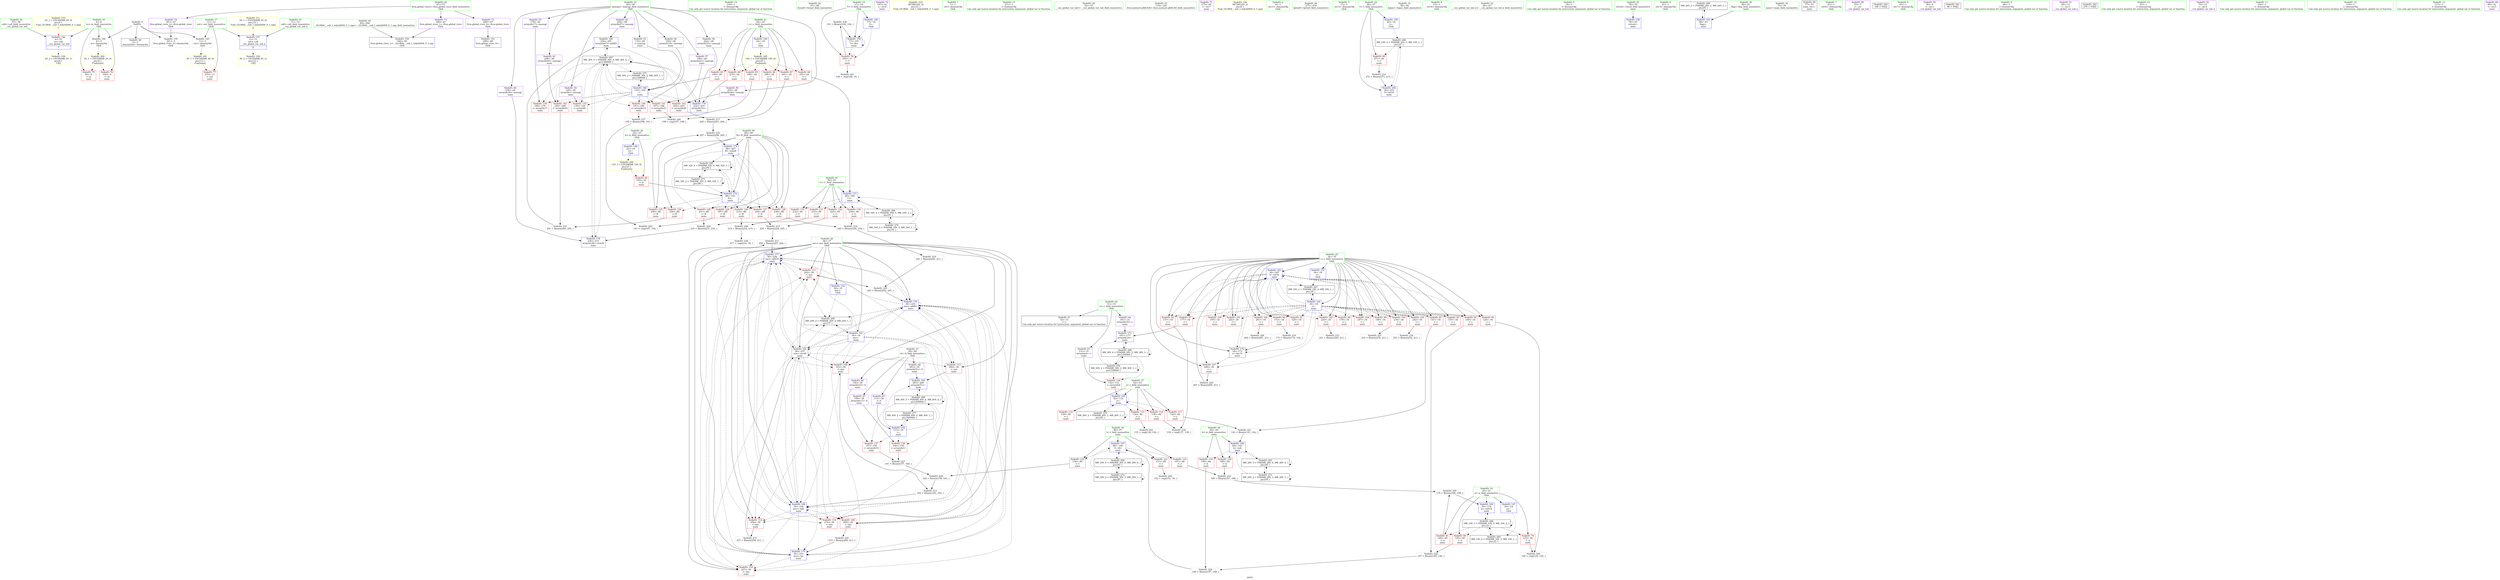 digraph "SVFG" {
	label="SVFG";

	Node0x55b8f8a87670 [shape=record,color=grey,label="{NodeID: 0\nNullPtr}"];
	Node0x55b8f8a87670 -> Node0x55b8f8a9e4f0[style=solid];
	Node0x55b8f8a87670 -> Node0x55b8f8aa55d0[style=solid];
	Node0x55b8f8a87670 -> Node0x55b8f8aa56a0[style=solid];
	Node0x55b8f8a87670 -> Node0x55b8f8aa60a0[style=solid];
	Node0x55b8f8aa7520 [shape=record,color=blue,label="{NodeID: 180\n254\<--251\narrayidx47\<--add45\nmain\n}"];
	Node0x55b8f8aa7520 -> Node0x55b8f8ac2fe0[style=dashed];
	Node0x55b8f8a9efd0 [shape=record,color=red,label="{NodeID: 97\n177\<--34\n\<--i\nmain\n}"];
	Node0x55b8f8a9efd0 -> Node0x55b8f8aa6dd0[style=solid];
	Node0x55b8f8a86c90 [shape=record,color=green,label="{NodeID: 14\n118\<--1\n\<--dummyObj\nCan only get source location for instruction, argument, global var or function.}"];
	Node0x55b8f8abfde0 [shape=record,color=black,label="{NodeID: 277\nMR_40V_2 = PHI(MR_40V_4, MR_40V_1, )\npts\{400000 \}\n}"];
	Node0x55b8f8abfde0 -> Node0x55b8f8aa6680[style=dashed];
	Node0x55b8f8a9eb10 [shape=record,color=red,label="{NodeID: 111\n242\<--36\n\<--ans\nmain\n}"];
	Node0x55b8f8a9eb10 -> Node0x55b8f8aac2f0[style=solid];
	Node0x55b8f8a9d4a0 [shape=record,color=green,label="{NodeID: 28\n47\<--51\nllvm.global_ctors\<--llvm.global_ctors_field_insensitive\nGlob }"];
	Node0x55b8f8a9d4a0 -> Node0x55b8f8aa0a90[style=solid];
	Node0x55b8f8a9d4a0 -> Node0x55b8f8aa0b90[style=solid];
	Node0x55b8f8a9d4a0 -> Node0x55b8f8aa0c90[style=solid];
	Node0x55b8f8ac4a00 [shape=record,color=yellow,style=double,label="{NodeID: 291\n4V_1 = ENCHI(MR_4V_0)\npts\{12 \}\nFun[main]}"];
	Node0x55b8f8ac4a00 -> Node0x55b8f8aa0f30[style=dashed];
	Node0x55b8f8aa4660 [shape=record,color=red,label="{NodeID: 125\n206\<--88\n\<--B\nmain\n}"];
	Node0x55b8f8aa4660 -> Node0x55b8f8aabe70[style=solid];
	Node0x55b8f8a9e0f0 [shape=record,color=green,label="{NodeID: 42\n97\<--98\nfscanf\<--fscanf_field_insensitive\n}"];
	Node0x55b8f8aaaf70 [shape=record,color=grey,label="{NodeID: 222\n147 = Binary(145, 146, )\n}"];
	Node0x55b8f8aaaf70 -> Node0x55b8f8aab270[style=solid];
	Node0x55b8f8aa51c0 [shape=record,color=red,label="{NodeID: 139\n180\<--179\n\<--arrayidx17\nmain\n}"];
	Node0x55b8f8a9fd90 [shape=record,color=purple,label="{NodeID: 56\n190\<--28\narrayidx19\<--namugi\nmain\n}"];
	Node0x55b8f8a9fd90 -> Node0x55b8f8aa5290[style=solid];
	Node0x55b8f8aac470 [shape=record,color=grey,label="{NodeID: 236\n101 = Binary(100, 102, )\n}"];
	Node0x55b8f8aac470 -> Node0x55b8f8aa6410[style=solid];
	Node0x55b8f8aa5ea0 [shape=record,color=blue,label="{NodeID: 153\n299\<--48\nllvm.global_ctors_0\<--\nGlob }"];
	Node0x55b8f8aa08f0 [shape=record,color=purple,label="{NodeID: 70\n107\<--43\n\<--.str.6\nmain\n}"];
	Node0x55b8f8ac81c0 [shape=record,color=yellow,style=double,label="{NodeID: 333\nRETMU(4V_2)\npts\{12 \}\nFun[_GLOBAL__sub_I_wdyd2004_0_1.cpp]}"];
	Node0x55b8f8aa6a90 [shape=record,color=blue,label="{NodeID: 167\n86\<--149\nl\<--div\nmain\n}"];
	Node0x55b8f8aa6a90 -> Node0x55b8f8aa4320[style=dashed];
	Node0x55b8f8aa6a90 -> Node0x55b8f8aa43f0[style=dashed];
	Node0x55b8f8aa6a90 -> Node0x55b8f8aa44c0[style=dashed];
	Node0x55b8f8aa6a90 -> Node0x55b8f8ac20e0[style=dashed];
	Node0x55b8f8aa14e0 [shape=record,color=red,label="{NodeID: 84\n185\<--24\n\<--c\nmain\n}"];
	Node0x55b8f8aa14e0 -> Node0x55b8f8aa6f70[style=solid];
	Node0x55b8f8a97120 [shape=record,color=green,label="{NodeID: 1\n7\<--1\n.str\<--dummyObj\nGlob }"];
	Node0x55b8f8aa75f0 [shape=record,color=blue,label="{NodeID: 181\n36\<--257\nans\<--inc48\nmain\n}"];
	Node0x55b8f8aa75f0 -> Node0x55b8f8a9e8a0[style=dashed];
	Node0x55b8f8aa75f0 -> Node0x55b8f8a9e970[style=dashed];
	Node0x55b8f8aa75f0 -> Node0x55b8f8a9ea40[style=dashed];
	Node0x55b8f8aa75f0 -> Node0x55b8f8a9eb10[style=dashed];
	Node0x55b8f8aa75f0 -> Node0x55b8f8a9ebe0[style=dashed];
	Node0x55b8f8aa75f0 -> Node0x55b8f8a9ecb0[style=dashed];
	Node0x55b8f8aa75f0 -> Node0x55b8f8a9ed80[style=dashed];
	Node0x55b8f8aa75f0 -> Node0x55b8f8aa6b60[style=dashed];
	Node0x55b8f8aa75f0 -> Node0x55b8f8aa7110[style=dashed];
	Node0x55b8f8aa75f0 -> Node0x55b8f8aa72b0[style=dashed];
	Node0x55b8f8aa75f0 -> Node0x55b8f8aa7450[style=dashed];
	Node0x55b8f8aa75f0 -> Node0x55b8f8aa75f0[style=dashed];
	Node0x55b8f8aa75f0 -> Node0x55b8f8abd0e0[style=dashed];
	Node0x55b8f8a9f0a0 [shape=record,color=red,label="{NodeID: 98\n178\<--34\n\<--i\nmain\n}"];
	Node0x55b8f8a86d60 [shape=record,color=green,label="{NodeID: 15\n211\<--1\n\<--dummyObj\nCan only get source location for instruction, argument, global var or function.}"];
	Node0x55b8f8a9ebe0 [shape=record,color=red,label="{NodeID: 112\n256\<--36\n\<--ans\nmain\n}"];
	Node0x55b8f8a9ebe0 -> Node0x55b8f8aabcf0[style=solid];
	Node0x55b8f8a9d5a0 [shape=record,color=green,label="{NodeID: 29\n52\<--53\n__cxx_global_var_init\<--__cxx_global_var_init_field_insensitive\n}"];
	Node0x55b8f8aa2be0 [shape=record,color=grey,label="{NodeID: 209\n170 = Binary(166, 169, )\n}"];
	Node0x55b8f8aa2be0 -> Node0x55b8f8aa6c30[style=solid];
	Node0x55b8f8aa4730 [shape=record,color=red,label="{NodeID: 126\n214\<--88\n\<--B\nmain\n}"];
	Node0x55b8f8aa4730 -> Node0x55b8f8aab570[style=solid];
	Node0x55b8f8a9e1f0 [shape=record,color=green,label="{NodeID: 43\n119\<--120\nllvm.memset.p0i8.i64\<--llvm.memset.p0i8.i64_field_insensitive\n}"];
	Node0x55b8f8aab0f0 [shape=record,color=grey,label="{NodeID: 223\n235 = Binary(234, 211, )\n}"];
	Node0x55b8f8aa5290 [shape=record,color=red,label="{NodeID: 140\n191\<--190\n\<--arrayidx19\nmain\n}"];
	Node0x55b8f8aa5290 -> Node0x55b8f8aac5f0[style=solid];
	Node0x55b8f8a9fe60 [shape=record,color=purple,label="{NodeID: 57\n196\<--28\narrayidx23\<--namugi\nmain\n}"];
	Node0x55b8f8a9fe60 -> Node0x55b8f8aa5360[style=solid];
	Node0x55b8f8aac5f0 [shape=record,color=grey,label="{NodeID: 237\n192 = Binary(188, 191, )\n}"];
	Node0x55b8f8aac5f0 -> Node0x55b8f8aad1f0[style=solid];
	Node0x55b8f8aa5fa0 [shape=record,color=blue,label="{NodeID: 154\n300\<--49\nllvm.global_ctors_1\<--_GLOBAL__sub_I_wdyd2004_0_1.cpp\nGlob }"];
	Node0x55b8f8aa09c0 [shape=record,color=purple,label="{NodeID: 71\n275\<--45\n\<--.str.7\nmain\n}"];
	Node0x55b8f8ac82d0 [shape=record,color=yellow,style=double,label="{NodeID: 334\nRETMU(2V_2)\npts\{6 \}\nFun[_GLOBAL__sub_I_wdyd2004_0_1.cpp]}"];
	Node0x55b8f8aa6b60 [shape=record,color=blue,label="{NodeID: 168\n36\<--164\nans\<--add\nmain\n}"];
	Node0x55b8f8aa6b60 -> Node0x55b8f8a9e8a0[style=dashed];
	Node0x55b8f8aa6b60 -> Node0x55b8f8a9e970[style=dashed];
	Node0x55b8f8aa6b60 -> Node0x55b8f8a9ea40[style=dashed];
	Node0x55b8f8aa6b60 -> Node0x55b8f8a9eb10[style=dashed];
	Node0x55b8f8aa6b60 -> Node0x55b8f8a9ebe0[style=dashed];
	Node0x55b8f8aa6b60 -> Node0x55b8f8a9ed80[style=dashed];
	Node0x55b8f8aa6b60 -> Node0x55b8f8aa6b60[style=dashed];
	Node0x55b8f8aa6b60 -> Node0x55b8f8aa7110[style=dashed];
	Node0x55b8f8aa6b60 -> Node0x55b8f8aa72b0[style=dashed];
	Node0x55b8f8aa6b60 -> Node0x55b8f8aa7450[style=dashed];
	Node0x55b8f8aa6b60 -> Node0x55b8f8aa75f0[style=dashed];
	Node0x55b8f8aa6b60 -> Node0x55b8f8abd0e0[style=dashed];
	Node0x55b8f8aa15b0 [shape=record,color=red,label="{NodeID: 85\n188\<--24\n\<--c\nmain\n}"];
	Node0x55b8f8aa15b0 -> Node0x55b8f8aac5f0[style=solid];
	Node0x55b8f8a9a4c0 [shape=record,color=green,label="{NodeID: 2\n9\<--1\n.str.1\<--dummyObj\nGlob }"];
	Node0x55b8f8abc5f0 [shape=record,color=black,label="{NodeID: 265\nMR_10V_2 = PHI(MR_10V_3, MR_10V_1, )\npts\{21 \}\n}"];
	Node0x55b8f8abc5f0 -> Node0x55b8f8ab68e0[style=dashed];
	Node0x55b8f8aa76c0 [shape=record,color=blue,label="{NodeID: 182\n263\<--260\narrayidx51\<--\nmain\n}"];
	Node0x55b8f8aa76c0 -> Node0x55b8f8ac39e0[style=dashed];
	Node0x55b8f8a9f170 [shape=record,color=red,label="{NodeID: 99\n189\<--34\n\<--i\nmain\n}"];
	Node0x55b8f8a86e30 [shape=record,color=green,label="{NodeID: 16\n4\<--6\nin\<--in_field_insensitive\nGlob }"];
	Node0x55b8f8a86e30 -> Node0x55b8f8aa0d90[style=solid];
	Node0x55b8f8a86e30 -> Node0x55b8f8aa0e60[style=solid];
	Node0x55b8f8a86e30 -> Node0x55b8f8aa55d0[style=solid];
	Node0x55b8f8a86e30 -> Node0x55b8f8aa61a0[style=solid];
	Node0x55b8f8a9ecb0 [shape=record,color=red,label="{NodeID: 113\n260\<--36\n\<--ans\nmain\n}"];
	Node0x55b8f8a9ecb0 -> Node0x55b8f8aa76c0[style=solid];
	Node0x55b8f8a9d6a0 [shape=record,color=green,label="{NodeID: 30\n57\<--58\ncall\<--call_field_insensitive\n__cxx_global_var_init\n}"];
	Node0x55b8f8a9d6a0 -> Node0x55b8f8aa61a0[style=solid];
	Node0x55b8f8aa2d60 [shape=record,color=grey,label="{NodeID: 210\n169 = Binary(167, 168, )\n}"];
	Node0x55b8f8aa2d60 -> Node0x55b8f8aa2be0[style=solid];
	Node0x55b8f8aa4800 [shape=record,color=red,label="{NodeID: 127\n224\<--88\n\<--B\nmain\n}"];
	Node0x55b8f8aa4800 -> Node0x55b8f8aaa4f0[style=solid];
	Node0x55b8f8a9e2f0 [shape=record,color=green,label="{NodeID: 44\n277\<--278\nfprintf\<--fprintf_field_insensitive\n}"];
	Node0x55b8f8aab270 [shape=record,color=grey,label="{NodeID: 224\n149 = Binary(147, 148, )\n}"];
	Node0x55b8f8aab270 -> Node0x55b8f8aa6a90[style=solid];
	Node0x55b8f8aa5360 [shape=record,color=red,label="{NodeID: 141\n197\<--196\n\<--arrayidx23\nmain\n}"];
	Node0x55b8f8aa5360 -> Node0x55b8f8aaca70[style=solid];
	Node0x55b8f8a9ff30 [shape=record,color=purple,label="{NodeID: 58\n203\<--28\narrayidx26\<--namugi\nmain\n}"];
	Node0x55b8f8a9ff30 -> Node0x55b8f8aa5430[style=solid];
	Node0x55b8f8aac770 [shape=record,color=grey,label="{NodeID: 238\n217 = cmp(216, 18, )\n}"];
	Node0x55b8f8aa60a0 [shape=record,color=blue, style = dotted,label="{NodeID: 155\n301\<--3\nllvm.global_ctors_2\<--dummyVal\nGlob }"];
	Node0x55b8f8aa0a90 [shape=record,color=purple,label="{NodeID: 72\n299\<--47\nllvm.global_ctors_0\<--llvm.global_ctors\nGlob }"];
	Node0x55b8f8aa0a90 -> Node0x55b8f8aa5ea0[style=solid];
	Node0x55b8f8aa6c30 [shape=record,color=blue,label="{NodeID: 169\n20\<--170\na\<--sub14\nmain\n}"];
	Node0x55b8f8aa6c30 -> Node0x55b8f8ab68e0[style=dashed];
	Node0x55b8f8aa1680 [shape=record,color=red,label="{NodeID: 86\n198\<--24\n\<--c\nmain\n}"];
	Node0x55b8f8aa1680 -> Node0x55b8f8aaca70[style=solid];
	Node0x55b8f8a864a0 [shape=record,color=green,label="{NodeID: 3\n13\<--1\n.str.3\<--dummyObj\nGlob }"];
	Node0x55b8f8abc6e0 [shape=record,color=black,label="{NodeID: 266\nMR_16V_2 = PHI(MR_16V_3, MR_16V_1, )\npts\{27 \}\n}"];
	Node0x55b8f8abc6e0 -> Node0x55b8f8aa18f0[style=dashed];
	Node0x55b8f8abc6e0 -> Node0x55b8f8aa7860[style=dashed];
	Node0x55b8f8aa7790 [shape=record,color=blue,label="{NodeID: 183\n34\<--267\ni\<--inc52\nmain\n}"];
	Node0x55b8f8aa7790 -> Node0x55b8f8aa19c0[style=dashed];
	Node0x55b8f8aa7790 -> Node0x55b8f8aa1a90[style=dashed];
	Node0x55b8f8aa7790 -> Node0x55b8f8aa1b60[style=dashed];
	Node0x55b8f8aa7790 -> Node0x55b8f8aa1c30[style=dashed];
	Node0x55b8f8aa7790 -> Node0x55b8f8aa1d00[style=dashed];
	Node0x55b8f8aa7790 -> Node0x55b8f8aa1dd0[style=dashed];
	Node0x55b8f8aa7790 -> Node0x55b8f8a9ef00[style=dashed];
	Node0x55b8f8aa7790 -> Node0x55b8f8a9efd0[style=dashed];
	Node0x55b8f8aa7790 -> Node0x55b8f8a9f0a0[style=dashed];
	Node0x55b8f8aa7790 -> Node0x55b8f8a9f170[style=dashed];
	Node0x55b8f8aa7790 -> Node0x55b8f8a9f240[style=dashed];
	Node0x55b8f8aa7790 -> Node0x55b8f8a9f310[style=dashed];
	Node0x55b8f8aa7790 -> Node0x55b8f8a9f3e0[style=dashed];
	Node0x55b8f8aa7790 -> Node0x55b8f8a9f4b0[style=dashed];
	Node0x55b8f8aa7790 -> Node0x55b8f8a9f580[style=dashed];
	Node0x55b8f8aa7790 -> Node0x55b8f8a9f650[style=dashed];
	Node0x55b8f8aa7790 -> Node0x55b8f8a9e700[style=dashed];
	Node0x55b8f8aa7790 -> Node0x55b8f8a9e7d0[style=dashed];
	Node0x55b8f8aa7790 -> Node0x55b8f8aa6d00[style=dashed];
	Node0x55b8f8aa7790 -> Node0x55b8f8aa7790[style=dashed];
	Node0x55b8f8aa7790 -> Node0x55b8f8abcbe0[style=dashed];
	Node0x55b8f8a9f240 [shape=record,color=red,label="{NodeID: 100\n195\<--34\n\<--i\nmain\n}"];
	Node0x55b8f8a9ce40 [shape=record,color=green,label="{NodeID: 17\n11\<--12\nout\<--out_field_insensitive\nGlob }"];
	Node0x55b8f8a9ce40 -> Node0x55b8f8aa0f30[style=solid];
	Node0x55b8f8a9ce40 -> Node0x55b8f8aa56a0[style=solid];
	Node0x55b8f8a9ce40 -> Node0x55b8f8aa6270[style=solid];
	Node0x55b8f8a9ed80 [shape=record,color=red,label="{NodeID: 114\n274\<--36\n\<--ans\nmain\n}"];
	Node0x55b8f8a9d770 [shape=record,color=green,label="{NodeID: 31\n59\<--60\nfopen\<--fopen_field_insensitive\n}"];
	Node0x55b8f8ac4ca0 [shape=record,color=yellow,style=double,label="{NodeID: 294\n12V_1 = ENCHI(MR_12V_0)\npts\{23 \}\nFun[main]}"];
	Node0x55b8f8ac4ca0 -> Node0x55b8f8aa1340[style=dashed];
	Node0x55b8f8aa9ef0 [shape=record,color=grey,label="{NodeID: 211\n228 = Binary(227, 226, )\n}"];
	Node0x55b8f8aa9ef0 -> Node0x55b8f8aa72b0[style=solid];
	Node0x55b8f8aa48d0 [shape=record,color=red,label="{NodeID: 128\n231\<--88\n\<--B\nmain\n}"];
	Node0x55b8f8aa48d0 -> Node0x55b8f8aaac70[style=solid];
	Node0x55b8f8a9e3f0 [shape=record,color=green,label="{NodeID: 45\n49\<--294\n_GLOBAL__sub_I_wdyd2004_0_1.cpp\<--_GLOBAL__sub_I_wdyd2004_0_1.cpp_field_insensitive\n}"];
	Node0x55b8f8a9e3f0 -> Node0x55b8f8aa5fa0[style=solid];
	Node0x55b8f8aab3f0 [shape=record,color=grey,label="{NodeID: 225\n267 = Binary(266, 211, )\n}"];
	Node0x55b8f8aab3f0 -> Node0x55b8f8aa7790[style=solid];
	Node0x55b8f8aa5430 [shape=record,color=red,label="{NodeID: 142\n204\<--203\n\<--arrayidx26\nmain\n}"];
	Node0x55b8f8aa5430 -> Node0x55b8f8aaa7f0[style=solid];
	Node0x55b8f8aa0000 [shape=record,color=purple,label="{NodeID: 59\n222\<--28\narrayidx33\<--namugi\nmain\n}"];
	Node0x55b8f8aa0000 -> Node0x55b8f8aa71e0[style=solid];
	Node0x55b8f8aac8f0 [shape=record,color=grey,label="{NodeID: 239\n139 = cmp(137, 138, )\n}"];
	Node0x55b8f8aa61a0 [shape=record,color=blue,label="{NodeID: 156\n4\<--57\nin\<--call\n__cxx_global_var_init\n|{<s0>7}}"];
	Node0x55b8f8aa61a0:s0 -> Node0x55b8f8ac86e0[style=dashed,color=blue];
	Node0x55b8f8aa0b90 [shape=record,color=purple,label="{NodeID: 73\n300\<--47\nllvm.global_ctors_1\<--llvm.global_ctors\nGlob }"];
	Node0x55b8f8aa0b90 -> Node0x55b8f8aa5fa0[style=solid];
	Node0x55b8f8aa6d00 [shape=record,color=blue,label="{NodeID: 170\n34\<--173\ni\<--dec15\nmain\n}"];
	Node0x55b8f8aa6d00 -> Node0x55b8f8a9e7d0[style=dashed];
	Node0x55b8f8aa6d00 -> Node0x55b8f8aa7790[style=dashed];
	Node0x55b8f8aa1750 [shape=record,color=red,label="{NodeID: 87\n201\<--24\n\<--c\nmain\n}"];
	Node0x55b8f8aa1750 -> Node0x55b8f8aaa7f0[style=solid];
	Node0x55b8f8a865c0 [shape=record,color=green,label="{NodeID: 4\n15\<--1\n.str.4\<--dummyObj\nGlob }"];
	Node0x55b8f8abcbe0 [shape=record,color=black,label="{NodeID: 267\nMR_18V_2 = PHI(MR_18V_4, MR_18V_1, )\npts\{35 \}\n}"];
	Node0x55b8f8abcbe0 -> Node0x55b8f8aa6820[style=dashed];
	Node0x55b8f8aa7860 [shape=record,color=blue,label="{NodeID: 184\n26\<--272\nt\<--inc53\nmain\n}"];
	Node0x55b8f8aa7860 -> Node0x55b8f8abc6e0[style=dashed];
	Node0x55b8f8a9f310 [shape=record,color=red,label="{NodeID: 101\n202\<--34\n\<--i\nmain\n}"];
	Node0x55b8f8a9ced0 [shape=record,color=green,label="{NodeID: 18\n17\<--19\nT\<--T_field_insensitive\nGlob }"];
	Node0x55b8f8a9ced0 -> Node0x55b8f8aa1000[style=solid];
	Node0x55b8f8a9ced0 -> Node0x55b8f8aa57a0[style=solid];
	Node0x55b8f8a9ced0 -> Node0x55b8f8aa6410[style=solid];
	Node0x55b8f8aa3ec0 [shape=record,color=red,label="{NodeID: 115\n134\<--82\n\<--j\nmain\n}"];
	Node0x55b8f8aa3ec0 -> Node0x55b8f8aacef0[style=solid];
	Node0x55b8f8a9d870 [shape=record,color=green,label="{NodeID: 32\n66\<--67\n__cxx_global_var_init.2\<--__cxx_global_var_init.2_field_insensitive\n}"];
	Node0x55b8f8ac4d80 [shape=record,color=yellow,style=double,label="{NodeID: 295\n14V_1 = ENCHI(MR_14V_0)\npts\{25 \}\nFun[main]}"];
	Node0x55b8f8ac4d80 -> Node0x55b8f8aa1410[style=dashed];
	Node0x55b8f8ac4d80 -> Node0x55b8f8aa14e0[style=dashed];
	Node0x55b8f8ac4d80 -> Node0x55b8f8aa15b0[style=dashed];
	Node0x55b8f8ac4d80 -> Node0x55b8f8aa1680[style=dashed];
	Node0x55b8f8ac4d80 -> Node0x55b8f8aa1750[style=dashed];
	Node0x55b8f8ac4d80 -> Node0x55b8f8aa1820[style=dashed];
	Node0x55b8f8aaa070 [shape=record,color=grey,label="{NodeID: 212\n221 = Binary(220, 211, )\n}"];
	Node0x55b8f8aa49a0 [shape=record,color=red,label="{NodeID: 129\n238\<--88\n\<--B\nmain\n}"];
	Node0x55b8f8aa49a0 -> Node0x55b8f8aaa970[style=solid];
	Node0x55b8f8a9e4f0 [shape=record,color=black,label="{NodeID: 46\n2\<--3\ndummyVal\<--dummyVal\n}"];
	Node0x55b8f8aab570 [shape=record,color=grey,label="{NodeID: 226\n216 = Binary(214, 215, )\n}"];
	Node0x55b8f8aab570 -> Node0x55b8f8aac770[style=solid];
	Node0x55b8f8aa5500 [shape=record,color=red,label="{NodeID: 143\n249\<--248\n\<--arrayidx44\nmain\n}"];
	Node0x55b8f8aa5500 -> Node0x55b8f8aabff0[style=solid];
	Node0x55b8f8aa00d0 [shape=record,color=purple,label="{NodeID: 60\n236\<--28\narrayidx38\<--namugi\nmain\n}"];
	Node0x55b8f8aa00d0 -> Node0x55b8f8aa7380[style=solid];
	Node0x55b8f8aaca70 [shape=record,color=grey,label="{NodeID: 240\n199 = cmp(197, 198, )\n}"];
	Node0x55b8f8aa6270 [shape=record,color=blue,label="{NodeID: 157\n11\<--71\nout\<--call\n__cxx_global_var_init.2\n|{<s0>8}}"];
	Node0x55b8f8aa6270:s0 -> Node0x55b8f8ac87f0[style=dashed,color=blue];
	Node0x55b8f8aa0c90 [shape=record,color=purple,label="{NodeID: 74\n301\<--47\nllvm.global_ctors_2\<--llvm.global_ctors\nGlob }"];
	Node0x55b8f8aa0c90 -> Node0x55b8f8aa60a0[style=solid];
	Node0x55b8f8aa6dd0 [shape=record,color=blue,label="{NodeID: 171\n181\<--177\narrayidx18\<--\nmain\n}"];
	Node0x55b8f8aa6dd0 -> Node0x55b8f8ac34e0[style=dashed];
	Node0x55b8f8aa1820 [shape=record,color=red,label="{NodeID: 88\n219\<--24\n\<--c\nmain\n}"];
	Node0x55b8f8aa1820 -> Node0x55b8f8aa71e0[style=solid];
	Node0x55b8f8a878d0 [shape=record,color=green,label="{NodeID: 5\n18\<--1\n\<--dummyObj\nCan only get source location for instruction, argument, global var or function.}"];
	Node0x55b8f8abd0e0 [shape=record,color=black,label="{NodeID: 268\nMR_20V_2 = PHI(MR_20V_4, MR_20V_1, )\npts\{37 \}\n}"];
	Node0x55b8f8abd0e0 -> Node0x55b8f8aa65b0[style=dashed];
	Node0x55b8f8a9f3e0 [shape=record,color=red,label="{NodeID: 102\n220\<--34\n\<--i\nmain\n}"];
	Node0x55b8f8a9f3e0 -> Node0x55b8f8aaa070[style=solid];
	Node0x55b8f8a9cf60 [shape=record,color=green,label="{NodeID: 19\n20\<--21\na\<--a_field_insensitive\nGlob }"];
	Node0x55b8f8a9cf60 -> Node0x55b8f8aa10d0[style=solid];
	Node0x55b8f8a9cf60 -> Node0x55b8f8aa11a0[style=solid];
	Node0x55b8f8a9cf60 -> Node0x55b8f8aa1270[style=solid];
	Node0x55b8f8a9cf60 -> Node0x55b8f8aa58a0[style=solid];
	Node0x55b8f8a9cf60 -> Node0x55b8f8aa6c30[style=solid];
	Node0x55b8f8aa3f50 [shape=record,color=red,label="{NodeID: 116\n138\<--82\n\<--j\nmain\n}"];
	Node0x55b8f8aa3f50 -> Node0x55b8f8aac8f0[style=solid];
	Node0x55b8f8a9d970 [shape=record,color=green,label="{NodeID: 33\n71\<--72\ncall\<--call_field_insensitive\n__cxx_global_var_init.2\n}"];
	Node0x55b8f8a9d970 -> Node0x55b8f8aa6270[style=solid];
	Node0x55b8f8aaa1f0 [shape=record,color=grey,label="{NodeID: 213\n164 = Binary(163, 162, )\n}"];
	Node0x55b8f8aaa1f0 -> Node0x55b8f8aa6b60[style=solid];
	Node0x55b8f8aa4a70 [shape=record,color=red,label="{NodeID: 130\n250\<--88\n\<--B\nmain\n}"];
	Node0x55b8f8aa4a70 -> Node0x55b8f8aabff0[style=solid];
	Node0x55b8f8a9e5f0 [shape=record,color=black,label="{NodeID: 47\n32\<--31\n\<--v\nCan only get source location for instruction, argument, global var or function.}"];
	Node0x55b8f8ac5ad0 [shape=record,color=yellow,style=double,label="{NodeID: 310\n2V_1 = ENCHI(MR_2V_0)\npts\{6 \}\nFun[_GLOBAL__sub_I_wdyd2004_0_1.cpp]|{<s0>7}}"];
	Node0x55b8f8ac5ad0:s0 -> Node0x55b8f8aa61a0[style=dashed,color=red];
	Node0x55b8f8aab6f0 [shape=record,color=grey,label="{NodeID: 227\n161 = Binary(157, 160, )\n}"];
	Node0x55b8f8aab6f0 -> Node0x55b8f8aab9f0[style=solid];
	Node0x55b8f8aa55d0 [shape=record,color=blue, style = dotted,label="{NodeID: 144\n4\<--3\nin\<--dummyVal\nGlob }"];
	Node0x55b8f8aa55d0 -> Node0x55b8f8ac3ee0[style=dashed];
	Node0x55b8f8aa01a0 [shape=record,color=purple,label="{NodeID: 61\n248\<--28\narrayidx44\<--namugi\nmain\n}"];
	Node0x55b8f8aa01a0 -> Node0x55b8f8aa5500[style=solid];
	Node0x55b8f8aacbf0 [shape=record,color=grey,label="{NodeID: 241\n104 = cmp(100, 18, )\n}"];
	Node0x55b8f8aa6340 [shape=record,color=blue,label="{NodeID: 158\n78\<--93\nretval\<--\nmain\n}"];
	Node0x55b8f8aa0d90 [shape=record,color=red,label="{NodeID: 75\n94\<--4\n\<--in\nmain\n}"];
	Node0x55b8f8ac86e0 [shape=record,color=yellow,style=double,label="{NodeID: 338\n2V_2 = CSCHI(MR_2V_1)\npts\{6 \}\nCS[]}"];
	Node0x55b8f8aa6ea0 [shape=record,color=blue,label="{NodeID: 172\n88\<--183\nB\<--\nmain\n}"];
	Node0x55b8f8aa6ea0 -> Node0x55b8f8aa4590[style=dashed];
	Node0x55b8f8aa6ea0 -> Node0x55b8f8aa4660[style=dashed];
	Node0x55b8f8aa6ea0 -> Node0x55b8f8aa4730[style=dashed];
	Node0x55b8f8aa6ea0 -> Node0x55b8f8aa4800[style=dashed];
	Node0x55b8f8aa6ea0 -> Node0x55b8f8aa48d0[style=dashed];
	Node0x55b8f8aa6ea0 -> Node0x55b8f8aa49a0[style=dashed];
	Node0x55b8f8aa6ea0 -> Node0x55b8f8aa4a70[style=dashed];
	Node0x55b8f8aa6ea0 -> Node0x55b8f8aa7040[style=dashed];
	Node0x55b8f8aa6ea0 -> Node0x55b8f8ac25e0[style=dashed];
	Node0x55b8f8aa18f0 [shape=record,color=red,label="{NodeID: 89\n271\<--26\n\<--t\nmain\n}"];
	Node0x55b8f8aa18f0 -> Node0x55b8f8aaa370[style=solid];
	Node0x55b8f8a869b0 [shape=record,color=green,label="{NodeID: 6\n41\<--1\n.str.5\<--dummyObj\nGlob }"];
	Node0x55b8f8abd5e0 [shape=record,color=black,label="{NodeID: 269\nMR_24V_2 = PHI(MR_24V_3, MR_24V_1, )\npts\{81 \}\n}"];
	Node0x55b8f8abd5e0 -> Node0x55b8f8aa6750[style=dashed];
	Node0x55b8f8a9f4b0 [shape=record,color=red,label="{NodeID: 103\n234\<--34\n\<--i\nmain\n}"];
	Node0x55b8f8a9f4b0 -> Node0x55b8f8aab0f0[style=solid];
	Node0x55b8f8a9cff0 [shape=record,color=green,label="{NodeID: 20\n22\<--23\nb\<--b_field_insensitive\nGlob }"];
	Node0x55b8f8a9cff0 -> Node0x55b8f8aa1340[style=solid];
	Node0x55b8f8a9cff0 -> Node0x55b8f8aa59a0[style=solid];
	Node0x55b8f8ac1be0 [shape=record,color=black,label="{NodeID: 283\nMR_28V_5 = PHI(MR_28V_6, MR_28V_4, )\npts\{85 \}\n}"];
	Node0x55b8f8ac1be0 -> Node0x55b8f8aa69c0[style=dashed];
	Node0x55b8f8ac1be0 -> Node0x55b8f8abdfe0[style=dashed];
	Node0x55b8f8ac1be0 -> Node0x55b8f8ac1be0[style=dashed];
	Node0x55b8f8aa3fe0 [shape=record,color=red,label="{NodeID: 117\n142\<--82\n\<--j\nmain\n}"];
	Node0x55b8f8aa3fe0 -> Node0x55b8f8aaadf0[style=solid];
	Node0x55b8f8a9da40 [shape=record,color=green,label="{NodeID: 34\n75\<--76\nmain\<--main_field_insensitive\n}"];
	Node0x55b8f8aaa370 [shape=record,color=grey,label="{NodeID: 214\n272 = Binary(271, 211, )\n}"];
	Node0x55b8f8aaa370 -> Node0x55b8f8aa7860[style=solid];
	Node0x55b8f8aa4b40 [shape=record,color=red,label="{NodeID: 131\n215\<--90\n\<--C\nmain\n}"];
	Node0x55b8f8aa4b40 -> Node0x55b8f8aab570[style=solid];
	Node0x55b8f8a9f710 [shape=record,color=black,label="{NodeID: 48\n77\<--93\nmain_ret\<--\nmain\n}"];
	Node0x55b8f8ac5be0 [shape=record,color=yellow,style=double,label="{NodeID: 311\n4V_1 = ENCHI(MR_4V_0)\npts\{12 \}\nFun[_GLOBAL__sub_I_wdyd2004_0_1.cpp]|{<s0>8}}"];
	Node0x55b8f8ac5be0:s0 -> Node0x55b8f8aa6270[style=dashed,color=red];
	Node0x55b8f8aab870 [shape=record,color=grey,label="{NodeID: 228\n262 = Binary(261, 211, )\n}"];
	Node0x55b8f8aa56a0 [shape=record,color=blue, style = dotted,label="{NodeID: 145\n11\<--3\nout\<--dummyVal\nGlob }"];
	Node0x55b8f8aa56a0 -> Node0x55b8f8ac4a00[style=dashed];
	Node0x55b8f8aa0270 [shape=record,color=purple,label="{NodeID: 62\n254\<--28\narrayidx47\<--namugi\nmain\n}"];
	Node0x55b8f8aa0270 -> Node0x55b8f8aa7520[style=solid];
	Node0x55b8f8aacd70 [shape=record,color=grey,label="{NodeID: 242\n152 = cmp(151, 18, )\n}"];
	Node0x55b8f8aa6410 [shape=record,color=blue,label="{NodeID: 159\n17\<--101\nT\<--dec\nmain\n}"];
	Node0x55b8f8aa6410 -> Node0x55b8f8aa1000[style=dashed];
	Node0x55b8f8aa6410 -> Node0x55b8f8aa6410[style=dashed];
	Node0x55b8f8aa0e60 [shape=record,color=red,label="{NodeID: 76\n106\<--4\n\<--in\nmain\n}"];
	Node0x55b8f8ac87f0 [shape=record,color=yellow,style=double,label="{NodeID: 339\n4V_2 = CSCHI(MR_4V_1)\npts\{12 \}\nCS[]}"];
	Node0x55b8f8aa6f70 [shape=record,color=blue,label="{NodeID: 173\n90\<--185\nC\<--\nmain\n}"];
	Node0x55b8f8aa6f70 -> Node0x55b8f8aa4b40[style=dashed];
	Node0x55b8f8aa6f70 -> Node0x55b8f8aa4c10[style=dashed];
	Node0x55b8f8aa6f70 -> Node0x55b8f8aa4ce0[style=dashed];
	Node0x55b8f8aa6f70 -> Node0x55b8f8aa4db0[style=dashed];
	Node0x55b8f8aa6f70 -> Node0x55b8f8ac2ae0[style=dashed];
	Node0x55b8f8aa19c0 [shape=record,color=red,label="{NodeID: 90\n124\<--34\n\<--i\nmain\n}"];
	Node0x55b8f8aa19c0 -> Node0x55b8f8aad070[style=solid];
	Node0x55b8f8a86a40 [shape=record,color=green,label="{NodeID: 7\n43\<--1\n.str.6\<--dummyObj\nGlob }"];
	Node0x55b8f8abdae0 [shape=record,color=black,label="{NodeID: 270\nMR_26V_2 = PHI(MR_26V_3, MR_26V_1, )\npts\{83 \}\n}"];
	Node0x55b8f8abdae0 -> Node0x55b8f8aa68f0[style=dashed];
	Node0x55b8f8abdae0 -> Node0x55b8f8abdae0[style=dashed];
	Node0x55b8f8a9f580 [shape=record,color=red,label="{NodeID: 104\n247\<--34\n\<--i\nmain\n}"];
	Node0x55b8f8a9d080 [shape=record,color=green,label="{NodeID: 21\n24\<--25\nc\<--c_field_insensitive\nGlob }"];
	Node0x55b8f8a9d080 -> Node0x55b8f8aa1410[style=solid];
	Node0x55b8f8a9d080 -> Node0x55b8f8aa14e0[style=solid];
	Node0x55b8f8a9d080 -> Node0x55b8f8aa15b0[style=solid];
	Node0x55b8f8a9d080 -> Node0x55b8f8aa1680[style=solid];
	Node0x55b8f8a9d080 -> Node0x55b8f8aa1750[style=solid];
	Node0x55b8f8a9d080 -> Node0x55b8f8aa1820[style=solid];
	Node0x55b8f8a9d080 -> Node0x55b8f8aa5aa0[style=solid];
	Node0x55b8f8ac20e0 [shape=record,color=black,label="{NodeID: 284\nMR_30V_5 = PHI(MR_30V_6, MR_30V_4, )\npts\{87 \}\n}"];
	Node0x55b8f8ac20e0 -> Node0x55b8f8aa6a90[style=dashed];
	Node0x55b8f8ac20e0 -> Node0x55b8f8abe4e0[style=dashed];
	Node0x55b8f8ac20e0 -> Node0x55b8f8ac20e0[style=dashed];
	Node0x55b8f8aa40b0 [shape=record,color=red,label="{NodeID: 118\n158\<--82\n\<--j\nmain\n}"];
	Node0x55b8f8a9db40 [shape=record,color=green,label="{NodeID: 35\n78\<--79\nretval\<--retval_field_insensitive\nmain\n}"];
	Node0x55b8f8a9db40 -> Node0x55b8f8aa6340[style=solid];
	Node0x55b8f8aaa4f0 [shape=record,color=grey,label="{NodeID: 215\n226 = Binary(224, 225, )\n}"];
	Node0x55b8f8aaa4f0 -> Node0x55b8f8aa9ef0[style=solid];
	Node0x55b8f8aa4c10 [shape=record,color=red,label="{NodeID: 132\n225\<--90\n\<--C\nmain\n}"];
	Node0x55b8f8aa4c10 -> Node0x55b8f8aaa4f0[style=solid];
	Node0x55b8f8a9f7e0 [shape=record,color=purple,label="{NodeID: 49\n55\<--7\n\<--.str\n__cxx_global_var_init\n}"];
	Node0x55b8f8aab9f0 [shape=record,color=grey,label="{NodeID: 229\n162 = Binary(154, 161, )\n}"];
	Node0x55b8f8aab9f0 -> Node0x55b8f8aaa1f0[style=solid];
	Node0x55b8f8aa57a0 [shape=record,color=blue,label="{NodeID: 146\n17\<--18\nT\<--\nGlob }"];
	Node0x55b8f8aa57a0 -> Node0x55b8f8aa1000[style=dashed];
	Node0x55b8f8aa57a0 -> Node0x55b8f8aa6410[style=dashed];
	Node0x55b8f8aa0340 [shape=record,color=purple,label="{NodeID: 63\n131\<--31\narrayidx4\<--v\nmain\n}"];
	Node0x55b8f8aa0340 -> Node0x55b8f8aa4f50[style=solid];
	Node0x55b8f8aacef0 [shape=record,color=grey,label="{NodeID: 243\n135 = cmp(134, 102, )\n}"];
	Node0x55b8f8aa64e0 [shape=record,color=blue,label="{NodeID: 160\n110\<--109\n\<--\nmain\n}"];
	Node0x55b8f8aa64e0 -> Node0x55b8f8aa4e80[style=dashed];
	Node0x55b8f8aa64e0 -> Node0x55b8f8aa51c0[style=dashed];
	Node0x55b8f8aa64e0 -> Node0x55b8f8aa5290[style=dashed];
	Node0x55b8f8aa64e0 -> Node0x55b8f8aa5360[style=dashed];
	Node0x55b8f8aa64e0 -> Node0x55b8f8aa5430[style=dashed];
	Node0x55b8f8aa64e0 -> Node0x55b8f8aa5500[style=dashed];
	Node0x55b8f8aa64e0 -> Node0x55b8f8aa71e0[style=dashed];
	Node0x55b8f8aa64e0 -> Node0x55b8f8aa7380[style=dashed];
	Node0x55b8f8aa64e0 -> Node0x55b8f8aa7520[style=dashed];
	Node0x55b8f8aa64e0 -> Node0x55b8f8abf3e0[style=dashed];
	Node0x55b8f8aa64e0 -> Node0x55b8f8ac2fe0[style=dashed];
	Node0x55b8f8aa0f30 [shape=record,color=red,label="{NodeID: 77\n270\<--11\n\<--out\nmain\n}"];
	Node0x55b8f8ad8de0 [shape=record,color=black,label="{NodeID: 340\n108 = PHI()\n}"];
	Node0x55b8f8aa7040 [shape=record,color=blue,label="{NodeID: 174\n88\<--207\nB\<--sub28\nmain\n}"];
	Node0x55b8f8aa7040 -> Node0x55b8f8aa4730[style=dashed];
	Node0x55b8f8aa7040 -> Node0x55b8f8aa4800[style=dashed];
	Node0x55b8f8aa7040 -> Node0x55b8f8aa48d0[style=dashed];
	Node0x55b8f8aa7040 -> Node0x55b8f8aa49a0[style=dashed];
	Node0x55b8f8aa7040 -> Node0x55b8f8ac25e0[style=dashed];
	Node0x55b8f8aa1a90 [shape=record,color=red,label="{NodeID: 91\n128\<--34\n\<--i\nmain\n}"];
	Node0x55b8f8a86ad0 [shape=record,color=green,label="{NodeID: 8\n45\<--1\n.str.7\<--dummyObj\nGlob }"];
	Node0x55b8f8abdfe0 [shape=record,color=black,label="{NodeID: 271\nMR_28V_2 = PHI(MR_28V_3, MR_28V_1, )\npts\{85 \}\n}"];
	Node0x55b8f8abdfe0 -> Node0x55b8f8aa69c0[style=dashed];
	Node0x55b8f8abdfe0 -> Node0x55b8f8abdfe0[style=dashed];
	Node0x55b8f8abdfe0 -> Node0x55b8f8ac1be0[style=dashed];
	Node0x55b8f8a9f650 [shape=record,color=red,label="{NodeID: 105\n252\<--34\n\<--i\nmain\n}"];
	Node0x55b8f8a9f650 -> Node0x55b8f8aac170[style=solid];
	Node0x55b8f8a9d110 [shape=record,color=green,label="{NodeID: 22\n26\<--27\nt\<--t_field_insensitive\nGlob }"];
	Node0x55b8f8a9d110 -> Node0x55b8f8aa18f0[style=solid];
	Node0x55b8f8a9d110 -> Node0x55b8f8aa5ba0[style=solid];
	Node0x55b8f8a9d110 -> Node0x55b8f8aa7860[style=solid];
	Node0x55b8f8ac25e0 [shape=record,color=black,label="{NodeID: 285\nMR_32V_4 = PHI(MR_32V_8, MR_32V_3, )\npts\{89 \}\n}"];
	Node0x55b8f8ac25e0 -> Node0x55b8f8aa6ea0[style=dashed];
	Node0x55b8f8ac25e0 -> Node0x55b8f8abe9e0[style=dashed];
	Node0x55b8f8ac25e0 -> Node0x55b8f8ac25e0[style=dashed];
	Node0x55b8f8aa4180 [shape=record,color=red,label="{NodeID: 119\n148\<--84\n\<--k\nmain\n}"];
	Node0x55b8f8aa4180 -> Node0x55b8f8aab270[style=solid];
	Node0x55b8f8a9dc10 [shape=record,color=green,label="{NodeID: 36\n80\<--81\nflag\<--flag_field_insensitive\nmain\n}"];
	Node0x55b8f8a9dc10 -> Node0x55b8f8aa6750[style=solid];
	Node0x55b8f8aaa670 [shape=record,color=grey,label="{NodeID: 216\n173 = Binary(172, 102, )\n}"];
	Node0x55b8f8aaa670 -> Node0x55b8f8aa6d00[style=solid];
	Node0x55b8f8aa4ce0 [shape=record,color=red,label="{NodeID: 133\n232\<--90\n\<--C\nmain\n}"];
	Node0x55b8f8aa4ce0 -> Node0x55b8f8aaac70[style=solid];
	Node0x55b8f8a9f8b0 [shape=record,color=purple,label="{NodeID: 50\n56\<--9\n\<--.str.1\n__cxx_global_var_init\n}"];
	Node0x55b8f8aabb70 [shape=record,color=grey,label="{NodeID: 230\n210 = Binary(209, 211, )\n}"];
	Node0x55b8f8aabb70 -> Node0x55b8f8aa7110[style=solid];
	Node0x55b8f8aa58a0 [shape=record,color=blue,label="{NodeID: 147\n20\<--18\na\<--\nGlob }"];
	Node0x55b8f8aa58a0 -> Node0x55b8f8abc5f0[style=dashed];
	Node0x55b8f8aa0410 [shape=record,color=purple,label="{NodeID: 64\n181\<--31\narrayidx18\<--v\nmain\n}"];
	Node0x55b8f8aa0410 -> Node0x55b8f8aa6dd0[style=solid];
	Node0x55b8f8aad070 [shape=record,color=grey,label="{NodeID: 244\n126 = cmp(124, 125, )\n}"];
	Node0x55b8f8aa65b0 [shape=record,color=blue,label="{NodeID: 161\n36\<--18\nans\<--\nmain\n}"];
	Node0x55b8f8aa65b0 -> Node0x55b8f8a9e8a0[style=dashed];
	Node0x55b8f8aa65b0 -> Node0x55b8f8a9e970[style=dashed];
	Node0x55b8f8aa65b0 -> Node0x55b8f8a9ea40[style=dashed];
	Node0x55b8f8aa65b0 -> Node0x55b8f8a9eb10[style=dashed];
	Node0x55b8f8aa65b0 -> Node0x55b8f8a9ebe0[style=dashed];
	Node0x55b8f8aa65b0 -> Node0x55b8f8a9ed80[style=dashed];
	Node0x55b8f8aa65b0 -> Node0x55b8f8aa6b60[style=dashed];
	Node0x55b8f8aa65b0 -> Node0x55b8f8aa7110[style=dashed];
	Node0x55b8f8aa65b0 -> Node0x55b8f8aa72b0[style=dashed];
	Node0x55b8f8aa65b0 -> Node0x55b8f8aa7450[style=dashed];
	Node0x55b8f8aa65b0 -> Node0x55b8f8aa75f0[style=dashed];
	Node0x55b8f8aa65b0 -> Node0x55b8f8abd0e0[style=dashed];
	Node0x55b8f8aa1000 [shape=record,color=red,label="{NodeID: 78\n100\<--17\n\<--T\nmain\n}"];
	Node0x55b8f8aa1000 -> Node0x55b8f8aac470[style=solid];
	Node0x55b8f8aa1000 -> Node0x55b8f8aacbf0[style=solid];
	Node0x55b8f8ad8ee0 [shape=record,color=black,label="{NodeID: 341\n96 = PHI()\n}"];
	Node0x55b8f8aa7110 [shape=record,color=blue,label="{NodeID: 175\n36\<--210\nans\<--inc\nmain\n}"];
	Node0x55b8f8aa7110 -> Node0x55b8f8a9ea40[style=dashed];
	Node0x55b8f8aa7110 -> Node0x55b8f8a9eb10[style=dashed];
	Node0x55b8f8aa7110 -> Node0x55b8f8aa72b0[style=dashed];
	Node0x55b8f8aa7110 -> Node0x55b8f8aa7450[style=dashed];
	Node0x55b8f8aa1b60 [shape=record,color=red,label="{NodeID: 92\n137\<--34\n\<--i\nmain\n}"];
	Node0x55b8f8aa1b60 -> Node0x55b8f8aac8f0[style=solid];
	Node0x55b8f8a867a0 [shape=record,color=green,label="{NodeID: 9\n48\<--1\n\<--dummyObj\nCan only get source location for instruction, argument, global var or function.}"];
	Node0x55b8f8abe4e0 [shape=record,color=black,label="{NodeID: 272\nMR_30V_2 = PHI(MR_30V_3, MR_30V_1, )\npts\{87 \}\n}"];
	Node0x55b8f8abe4e0 -> Node0x55b8f8aa6a90[style=dashed];
	Node0x55b8f8abe4e0 -> Node0x55b8f8abe4e0[style=dashed];
	Node0x55b8f8abe4e0 -> Node0x55b8f8ac20e0[style=dashed];
	Node0x55b8f8a9e700 [shape=record,color=red,label="{NodeID: 106\n261\<--34\n\<--i\nmain\n}"];
	Node0x55b8f8a9e700 -> Node0x55b8f8aab870[style=solid];
	Node0x55b8f8a9d1a0 [shape=record,color=green,label="{NodeID: 23\n28\<--30\nnamugi\<--namugi_field_insensitive\nGlob }"];
	Node0x55b8f8a9d1a0 -> Node0x55b8f8a9fb20[style=solid];
	Node0x55b8f8a9d1a0 -> Node0x55b8f8a9fbf0[style=solid];
	Node0x55b8f8a9d1a0 -> Node0x55b8f8a9fcc0[style=solid];
	Node0x55b8f8a9d1a0 -> Node0x55b8f8a9fd90[style=solid];
	Node0x55b8f8a9d1a0 -> Node0x55b8f8a9fe60[style=solid];
	Node0x55b8f8a9d1a0 -> Node0x55b8f8a9ff30[style=solid];
	Node0x55b8f8a9d1a0 -> Node0x55b8f8aa0000[style=solid];
	Node0x55b8f8a9d1a0 -> Node0x55b8f8aa00d0[style=solid];
	Node0x55b8f8a9d1a0 -> Node0x55b8f8aa01a0[style=solid];
	Node0x55b8f8a9d1a0 -> Node0x55b8f8aa0270[style=solid];
	Node0x55b8f8ac2ae0 [shape=record,color=black,label="{NodeID: 286\nMR_34V_4 = PHI(MR_34V_5, MR_34V_3, )\npts\{91 \}\n}"];
	Node0x55b8f8ac2ae0 -> Node0x55b8f8aa6f70[style=dashed];
	Node0x55b8f8ac2ae0 -> Node0x55b8f8abeee0[style=dashed];
	Node0x55b8f8ac2ae0 -> Node0x55b8f8ac2ae0[style=dashed];
	Node0x55b8f8aa4250 [shape=record,color=red,label="{NodeID: 120\n168\<--84\n\<--k\nmain\n}"];
	Node0x55b8f8aa4250 -> Node0x55b8f8aa2d60[style=solid];
	Node0x55b8f8a9dce0 [shape=record,color=green,label="{NodeID: 37\n82\<--83\nj\<--j_field_insensitive\nmain\n}"];
	Node0x55b8f8a9dce0 -> Node0x55b8f8aa3ec0[style=solid];
	Node0x55b8f8a9dce0 -> Node0x55b8f8aa3f50[style=solid];
	Node0x55b8f8a9dce0 -> Node0x55b8f8aa3fe0[style=solid];
	Node0x55b8f8a9dce0 -> Node0x55b8f8aa40b0[style=solid];
	Node0x55b8f8a9dce0 -> Node0x55b8f8aa68f0[style=solid];
	Node0x55b8f8aaa7f0 [shape=record,color=grey,label="{NodeID: 217\n205 = Binary(201, 204, )\n}"];
	Node0x55b8f8aaa7f0 -> Node0x55b8f8aabe70[style=solid];
	Node0x55b8f8aa4db0 [shape=record,color=red,label="{NodeID: 134\n239\<--90\n\<--C\nmain\n}"];
	Node0x55b8f8aa4db0 -> Node0x55b8f8aaa970[style=solid];
	Node0x55b8f8a9f980 [shape=record,color=purple,label="{NodeID: 51\n69\<--13\n\<--.str.3\n__cxx_global_var_init.2\n}"];
	Node0x55b8f8aabcf0 [shape=record,color=grey,label="{NodeID: 231\n257 = Binary(256, 211, )\n}"];
	Node0x55b8f8aabcf0 -> Node0x55b8f8aa75f0[style=solid];
	Node0x55b8f8aa59a0 [shape=record,color=blue,label="{NodeID: 148\n22\<--18\nb\<--\nGlob }"];
	Node0x55b8f8aa59a0 -> Node0x55b8f8ac4ca0[style=dashed];
	Node0x55b8f8aa04e0 [shape=record,color=purple,label="{NodeID: 65\n113\<--38\n\<--A\nmain\n}"];
	Node0x55b8f8aa04e0 -> Node0x55b8f8aa6680[style=solid];
	Node0x55b8f8aad1f0 [shape=record,color=grey,label="{NodeID: 245\n193 = cmp(187, 192, )\n}"];
	Node0x55b8f8aa6680 [shape=record,color=blue,label="{NodeID: 162\n113\<--18\n\<--\nmain\n}"];
	Node0x55b8f8aa6680 -> Node0x55b8f8aa5020[style=dashed];
	Node0x55b8f8aa6680 -> Node0x55b8f8aa50f0[style=dashed];
	Node0x55b8f8aa6680 -> Node0x55b8f8aa76c0[style=dashed];
	Node0x55b8f8aa6680 -> Node0x55b8f8abfde0[style=dashed];
	Node0x55b8f8aa6680 -> Node0x55b8f8ac39e0[style=dashed];
	Node0x55b8f8aa10d0 [shape=record,color=red,label="{NodeID: 79\n125\<--20\n\<--a\nmain\n}"];
	Node0x55b8f8aa10d0 -> Node0x55b8f8aad070[style=solid];
	Node0x55b8f8ad8fe0 [shape=record,color=black,label="{NodeID: 342\n276 = PHI()\n}"];
	Node0x55b8f8aa71e0 [shape=record,color=blue,label="{NodeID: 176\n222\<--219\narrayidx33\<--\nmain\n}"];
	Node0x55b8f8aa71e0 -> Node0x55b8f8ac2fe0[style=dashed];
	Node0x55b8f8aa1c30 [shape=record,color=red,label="{NodeID: 93\n141\<--34\n\<--i\nmain\n}"];
	Node0x55b8f8aa1c30 -> Node0x55b8f8aaadf0[style=solid];
	Node0x55b8f8a86870 [shape=record,color=green,label="{NodeID: 10\n93\<--1\n\<--dummyObj\nCan only get source location for instruction, argument, global var or function.}"];
	Node0x55b8f8abe9e0 [shape=record,color=black,label="{NodeID: 273\nMR_32V_2 = PHI(MR_32V_3, MR_32V_1, )\npts\{89 \}\n}"];
	Node0x55b8f8abe9e0 -> Node0x55b8f8aa6ea0[style=dashed];
	Node0x55b8f8abe9e0 -> Node0x55b8f8abe9e0[style=dashed];
	Node0x55b8f8abe9e0 -> Node0x55b8f8ac25e0[style=dashed];
	Node0x55b8f8a9e7d0 [shape=record,color=red,label="{NodeID: 107\n266\<--34\n\<--i\nmain\n}"];
	Node0x55b8f8a9e7d0 -> Node0x55b8f8aab3f0[style=solid];
	Node0x55b8f8a9d230 [shape=record,color=green,label="{NodeID: 24\n31\<--33\nv\<--v_field_insensitive\nGlob }"];
	Node0x55b8f8a9d230 -> Node0x55b8f8a9e5f0[style=solid];
	Node0x55b8f8a9d230 -> Node0x55b8f8aa0340[style=solid];
	Node0x55b8f8a9d230 -> Node0x55b8f8aa0410[style=solid];
	Node0x55b8f8ac2fe0 [shape=record,color=black,label="{NodeID: 287\nMR_36V_5 = PHI(MR_36V_9, MR_36V_4, )\npts\{300000 \}\n}"];
	Node0x55b8f8ac2fe0 -> Node0x55b8f8aa4e80[style=dashed];
	Node0x55b8f8ac2fe0 -> Node0x55b8f8aa51c0[style=dashed];
	Node0x55b8f8ac2fe0 -> Node0x55b8f8aa5290[style=dashed];
	Node0x55b8f8ac2fe0 -> Node0x55b8f8aa5360[style=dashed];
	Node0x55b8f8ac2fe0 -> Node0x55b8f8aa5430[style=dashed];
	Node0x55b8f8ac2fe0 -> Node0x55b8f8aa5500[style=dashed];
	Node0x55b8f8ac2fe0 -> Node0x55b8f8aa71e0[style=dashed];
	Node0x55b8f8ac2fe0 -> Node0x55b8f8aa7380[style=dashed];
	Node0x55b8f8ac2fe0 -> Node0x55b8f8aa7520[style=dashed];
	Node0x55b8f8ac2fe0 -> Node0x55b8f8abf3e0[style=dashed];
	Node0x55b8f8ac2fe0 -> Node0x55b8f8ac2fe0[style=dashed];
	Node0x55b8f8aa4320 [shape=record,color=red,label="{NodeID: 121\n151\<--86\n\<--l\nmain\n}"];
	Node0x55b8f8aa4320 -> Node0x55b8f8aacd70[style=solid];
	Node0x55b8f8a9ddb0 [shape=record,color=green,label="{NodeID: 38\n84\<--85\nk\<--k_field_insensitive\nmain\n}"];
	Node0x55b8f8a9ddb0 -> Node0x55b8f8aa4180[style=solid];
	Node0x55b8f8a9ddb0 -> Node0x55b8f8aa4250[style=solid];
	Node0x55b8f8a9ddb0 -> Node0x55b8f8aa69c0[style=solid];
	Node0x55b8f8aaa970 [shape=record,color=grey,label="{NodeID: 218\n240 = Binary(238, 239, )\n}"];
	Node0x55b8f8aaa970 -> Node0x55b8f8aaaaf0[style=solid];
	Node0x55b8f8aa4e80 [shape=record,color=red,label="{NodeID: 135\n130\<--129\n\<--arrayidx\nmain\n}"];
	Node0x55b8f8a9fa50 [shape=record,color=purple,label="{NodeID: 52\n70\<--15\n\<--.str.4\n__cxx_global_var_init.2\n}"];
	Node0x55b8f8aabe70 [shape=record,color=grey,label="{NodeID: 232\n207 = Binary(206, 205, )\n}"];
	Node0x55b8f8aabe70 -> Node0x55b8f8aa7040[style=solid];
	Node0x55b8f8aa5aa0 [shape=record,color=blue,label="{NodeID: 149\n24\<--18\nc\<--\nGlob }"];
	Node0x55b8f8aa5aa0 -> Node0x55b8f8ac4d80[style=dashed];
	Node0x55b8f8aa05b0 [shape=record,color=purple,label="{NodeID: 66\n156\<--38\narrayidx10\<--A\nmain\n}"];
	Node0x55b8f8aa05b0 -> Node0x55b8f8aa5020[style=solid];
	Node0x55b8f8aa6750 [shape=record,color=blue,label="{NodeID: 163\n80\<--93\nflag\<--\nmain\n}"];
	Node0x55b8f8aa6750 -> Node0x55b8f8abd5e0[style=dashed];
	Node0x55b8f8aa11a0 [shape=record,color=red,label="{NodeID: 80\n145\<--20\n\<--a\nmain\n}"];
	Node0x55b8f8aa11a0 -> Node0x55b8f8aaaf70[style=solid];
	Node0x55b8f8aa72b0 [shape=record,color=blue,label="{NodeID: 177\n36\<--228\nans\<--add35\nmain\n}"];
	Node0x55b8f8aa72b0 -> Node0x55b8f8a9e8a0[style=dashed];
	Node0x55b8f8aa72b0 -> Node0x55b8f8a9e970[style=dashed];
	Node0x55b8f8aa72b0 -> Node0x55b8f8a9ea40[style=dashed];
	Node0x55b8f8aa72b0 -> Node0x55b8f8a9eb10[style=dashed];
	Node0x55b8f8aa72b0 -> Node0x55b8f8a9ebe0[style=dashed];
	Node0x55b8f8aa72b0 -> Node0x55b8f8a9ecb0[style=dashed];
	Node0x55b8f8aa72b0 -> Node0x55b8f8a9ed80[style=dashed];
	Node0x55b8f8aa72b0 -> Node0x55b8f8aa6b60[style=dashed];
	Node0x55b8f8aa72b0 -> Node0x55b8f8aa7110[style=dashed];
	Node0x55b8f8aa72b0 -> Node0x55b8f8aa72b0[style=dashed];
	Node0x55b8f8aa72b0 -> Node0x55b8f8aa7450[style=dashed];
	Node0x55b8f8aa72b0 -> Node0x55b8f8aa75f0[style=dashed];
	Node0x55b8f8aa72b0 -> Node0x55b8f8abd0e0[style=dashed];
	Node0x55b8f8aa1d00 [shape=record,color=red,label="{NodeID: 94\n146\<--34\n\<--i\nmain\n}"];
	Node0x55b8f8aa1d00 -> Node0x55b8f8aaaf70[style=solid];
	Node0x55b8f8a9c490 [shape=record,color=green,label="{NodeID: 11\n102\<--1\n\<--dummyObj\nCan only get source location for instruction, argument, global var or function.}"];
	Node0x55b8f8abeee0 [shape=record,color=black,label="{NodeID: 274\nMR_34V_2 = PHI(MR_34V_3, MR_34V_1, )\npts\{91 \}\n}"];
	Node0x55b8f8abeee0 -> Node0x55b8f8aa6f70[style=dashed];
	Node0x55b8f8abeee0 -> Node0x55b8f8abeee0[style=dashed];
	Node0x55b8f8abeee0 -> Node0x55b8f8ac2ae0[style=dashed];
	Node0x55b8f8a9e8a0 [shape=record,color=red,label="{NodeID: 108\n163\<--36\n\<--ans\nmain\n}"];
	Node0x55b8f8a9e8a0 -> Node0x55b8f8aaa1f0[style=solid];
	Node0x55b8f8a9d2c0 [shape=record,color=green,label="{NodeID: 25\n34\<--35\ni\<--i_field_insensitive\nGlob }"];
	Node0x55b8f8a9d2c0 -> Node0x55b8f8aa19c0[style=solid];
	Node0x55b8f8a9d2c0 -> Node0x55b8f8aa1a90[style=solid];
	Node0x55b8f8a9d2c0 -> Node0x55b8f8aa1b60[style=solid];
	Node0x55b8f8a9d2c0 -> Node0x55b8f8aa1c30[style=solid];
	Node0x55b8f8a9d2c0 -> Node0x55b8f8aa1d00[style=solid];
	Node0x55b8f8a9d2c0 -> Node0x55b8f8aa1dd0[style=solid];
	Node0x55b8f8a9d2c0 -> Node0x55b8f8a9ef00[style=solid];
	Node0x55b8f8a9d2c0 -> Node0x55b8f8a9efd0[style=solid];
	Node0x55b8f8a9d2c0 -> Node0x55b8f8a9f0a0[style=solid];
	Node0x55b8f8a9d2c0 -> Node0x55b8f8a9f170[style=solid];
	Node0x55b8f8a9d2c0 -> Node0x55b8f8a9f240[style=solid];
	Node0x55b8f8a9d2c0 -> Node0x55b8f8a9f310[style=solid];
	Node0x55b8f8a9d2c0 -> Node0x55b8f8a9f3e0[style=solid];
	Node0x55b8f8a9d2c0 -> Node0x55b8f8a9f4b0[style=solid];
	Node0x55b8f8a9d2c0 -> Node0x55b8f8a9f580[style=solid];
	Node0x55b8f8a9d2c0 -> Node0x55b8f8a9f650[style=solid];
	Node0x55b8f8a9d2c0 -> Node0x55b8f8a9e700[style=solid];
	Node0x55b8f8a9d2c0 -> Node0x55b8f8a9e7d0[style=solid];
	Node0x55b8f8a9d2c0 -> Node0x55b8f8aa5ca0[style=solid];
	Node0x55b8f8a9d2c0 -> Node0x55b8f8aa6820[style=solid];
	Node0x55b8f8a9d2c0 -> Node0x55b8f8aa6d00[style=solid];
	Node0x55b8f8a9d2c0 -> Node0x55b8f8aa7790[style=solid];
	Node0x55b8f8ac34e0 [shape=record,color=black,label="{NodeID: 288\nMR_38V_4 = PHI(MR_38V_5, MR_38V_3, )\npts\{330000 \}\n}"];
	Node0x55b8f8ac34e0 -> Node0x55b8f8aa4f50[style=dashed];
	Node0x55b8f8ac34e0 -> Node0x55b8f8aa6dd0[style=dashed];
	Node0x55b8f8ac34e0 -> Node0x55b8f8abf8e0[style=dashed];
	Node0x55b8f8ac34e0 -> Node0x55b8f8ac34e0[style=dashed];
	Node0x55b8f8aa43f0 [shape=record,color=red,label="{NodeID: 122\n154\<--86\n\<--l\nmain\n}"];
	Node0x55b8f8aa43f0 -> Node0x55b8f8aab9f0[style=solid];
	Node0x55b8f8a9de80 [shape=record,color=green,label="{NodeID: 39\n86\<--87\nl\<--l_field_insensitive\nmain\n}"];
	Node0x55b8f8a9de80 -> Node0x55b8f8aa4320[style=solid];
	Node0x55b8f8a9de80 -> Node0x55b8f8aa43f0[style=solid];
	Node0x55b8f8a9de80 -> Node0x55b8f8aa44c0[style=solid];
	Node0x55b8f8a9de80 -> Node0x55b8f8aa6a90[style=solid];
	Node0x55b8f8aaaaf0 [shape=record,color=grey,label="{NodeID: 219\n241 = Binary(240, 211, )\n}"];
	Node0x55b8f8aaaaf0 -> Node0x55b8f8aac2f0[style=solid];
	Node0x55b8f8aa4f50 [shape=record,color=red,label="{NodeID: 136\n132\<--131\n\<--arrayidx4\nmain\n}"];
	Node0x55b8f8aa4f50 -> Node0x55b8f8aa68f0[style=solid];
	Node0x55b8f8a9fb20 [shape=record,color=purple,label="{NodeID: 53\n110\<--28\n\<--namugi\nmain\n}"];
	Node0x55b8f8a9fb20 -> Node0x55b8f8aa64e0[style=solid];
	Node0x55b8f8aabff0 [shape=record,color=grey,label="{NodeID: 233\n251 = Binary(249, 250, )\n}"];
	Node0x55b8f8aabff0 -> Node0x55b8f8aa7520[style=solid];
	Node0x55b8f8aa5ba0 [shape=record,color=blue,label="{NodeID: 150\n26\<--18\nt\<--\nGlob }"];
	Node0x55b8f8aa5ba0 -> Node0x55b8f8abc6e0[style=dashed];
	Node0x55b8f8aa0680 [shape=record,color=purple,label="{NodeID: 67\n159\<--38\narrayidx11\<--A\nmain\n}"];
	Node0x55b8f8aa0680 -> Node0x55b8f8aa50f0[style=solid];
	Node0x55b8f8aa6820 [shape=record,color=blue,label="{NodeID: 164\n34\<--18\ni\<--\nmain\n}"];
	Node0x55b8f8aa6820 -> Node0x55b8f8aa19c0[style=dashed];
	Node0x55b8f8aa6820 -> Node0x55b8f8aa1a90[style=dashed];
	Node0x55b8f8aa6820 -> Node0x55b8f8aa1b60[style=dashed];
	Node0x55b8f8aa6820 -> Node0x55b8f8aa1c30[style=dashed];
	Node0x55b8f8aa6820 -> Node0x55b8f8aa1d00[style=dashed];
	Node0x55b8f8aa6820 -> Node0x55b8f8aa1dd0[style=dashed];
	Node0x55b8f8aa6820 -> Node0x55b8f8a9ef00[style=dashed];
	Node0x55b8f8aa6820 -> Node0x55b8f8a9efd0[style=dashed];
	Node0x55b8f8aa6820 -> Node0x55b8f8a9f0a0[style=dashed];
	Node0x55b8f8aa6820 -> Node0x55b8f8a9f170[style=dashed];
	Node0x55b8f8aa6820 -> Node0x55b8f8a9f240[style=dashed];
	Node0x55b8f8aa6820 -> Node0x55b8f8a9f310[style=dashed];
	Node0x55b8f8aa6820 -> Node0x55b8f8a9f3e0[style=dashed];
	Node0x55b8f8aa6820 -> Node0x55b8f8a9f4b0[style=dashed];
	Node0x55b8f8aa6820 -> Node0x55b8f8a9f580[style=dashed];
	Node0x55b8f8aa6820 -> Node0x55b8f8a9f650[style=dashed];
	Node0x55b8f8aa6820 -> Node0x55b8f8a9e700[style=dashed];
	Node0x55b8f8aa6820 -> Node0x55b8f8a9e7d0[style=dashed];
	Node0x55b8f8aa6820 -> Node0x55b8f8aa6d00[style=dashed];
	Node0x55b8f8aa6820 -> Node0x55b8f8aa7790[style=dashed];
	Node0x55b8f8aa6820 -> Node0x55b8f8abcbe0[style=dashed];
	Node0x55b8f8aa1270 [shape=record,color=red,label="{NodeID: 81\n166\<--20\n\<--a\nmain\n}"];
	Node0x55b8f8aa1270 -> Node0x55b8f8aa2be0[style=solid];
	Node0x55b8f8aa7380 [shape=record,color=blue,label="{NodeID: 178\n236\<--233\narrayidx38\<--rem36\nmain\n}"];
	Node0x55b8f8aa7380 -> Node0x55b8f8ac2fe0[style=dashed];
	Node0x55b8f8aa1dd0 [shape=record,color=red,label="{NodeID: 95\n155\<--34\n\<--i\nmain\n}"];
	Node0x55b8f8a9c560 [shape=record,color=green,label="{NodeID: 12\n116\<--1\n\<--dummyObj\nCan only get source location for instruction, argument, global var or function.}"];
	Node0x55b8f8abf3e0 [shape=record,color=black,label="{NodeID: 275\nMR_36V_2 = PHI(MR_36V_4, MR_36V_1, )\npts\{300000 \}\n}"];
	Node0x55b8f8abf3e0 -> Node0x55b8f8aa64e0[style=dashed];
	Node0x55b8f8a9e970 [shape=record,color=red,label="{NodeID: 109\n209\<--36\n\<--ans\nmain\n}"];
	Node0x55b8f8a9e970 -> Node0x55b8f8aabb70[style=solid];
	Node0x55b8f8a9d350 [shape=record,color=green,label="{NodeID: 26\n36\<--37\nans\<--ans_field_insensitive\nGlob }"];
	Node0x55b8f8a9d350 -> Node0x55b8f8a9e8a0[style=solid];
	Node0x55b8f8a9d350 -> Node0x55b8f8a9e970[style=solid];
	Node0x55b8f8a9d350 -> Node0x55b8f8a9ea40[style=solid];
	Node0x55b8f8a9d350 -> Node0x55b8f8a9eb10[style=solid];
	Node0x55b8f8a9d350 -> Node0x55b8f8a9ebe0[style=solid];
	Node0x55b8f8a9d350 -> Node0x55b8f8a9ecb0[style=solid];
	Node0x55b8f8a9d350 -> Node0x55b8f8a9ed80[style=solid];
	Node0x55b8f8a9d350 -> Node0x55b8f8aa5da0[style=solid];
	Node0x55b8f8a9d350 -> Node0x55b8f8aa65b0[style=solid];
	Node0x55b8f8a9d350 -> Node0x55b8f8aa6b60[style=solid];
	Node0x55b8f8a9d350 -> Node0x55b8f8aa7110[style=solid];
	Node0x55b8f8a9d350 -> Node0x55b8f8aa72b0[style=solid];
	Node0x55b8f8a9d350 -> Node0x55b8f8aa7450[style=solid];
	Node0x55b8f8a9d350 -> Node0x55b8f8aa75f0[style=solid];
	Node0x55b8f8ac39e0 [shape=record,color=black,label="{NodeID: 289\nMR_40V_5 = PHI(MR_40V_6, MR_40V_4, )\npts\{400000 \}\n}"];
	Node0x55b8f8ac39e0 -> Node0x55b8f8aa5020[style=dashed];
	Node0x55b8f8ac39e0 -> Node0x55b8f8aa50f0[style=dashed];
	Node0x55b8f8ac39e0 -> Node0x55b8f8aa76c0[style=dashed];
	Node0x55b8f8ac39e0 -> Node0x55b8f8abfde0[style=dashed];
	Node0x55b8f8ac39e0 -> Node0x55b8f8ac39e0[style=dashed];
	Node0x55b8f8aa44c0 [shape=record,color=red,label="{NodeID: 123\n167\<--86\n\<--l\nmain\n}"];
	Node0x55b8f8aa44c0 -> Node0x55b8f8aa2d60[style=solid];
	Node0x55b8f8a9df50 [shape=record,color=green,label="{NodeID: 40\n88\<--89\nB\<--B_field_insensitive\nmain\n}"];
	Node0x55b8f8a9df50 -> Node0x55b8f8aa4590[style=solid];
	Node0x55b8f8a9df50 -> Node0x55b8f8aa4660[style=solid];
	Node0x55b8f8a9df50 -> Node0x55b8f8aa4730[style=solid];
	Node0x55b8f8a9df50 -> Node0x55b8f8aa4800[style=solid];
	Node0x55b8f8a9df50 -> Node0x55b8f8aa48d0[style=solid];
	Node0x55b8f8a9df50 -> Node0x55b8f8aa49a0[style=solid];
	Node0x55b8f8a9df50 -> Node0x55b8f8aa4a70[style=solid];
	Node0x55b8f8a9df50 -> Node0x55b8f8aa6ea0[style=solid];
	Node0x55b8f8a9df50 -> Node0x55b8f8aa7040[style=solid];
	Node0x55b8f8aaac70 [shape=record,color=grey,label="{NodeID: 220\n233 = Binary(231, 232, )\n}"];
	Node0x55b8f8aaac70 -> Node0x55b8f8aa7380[style=solid];
	Node0x55b8f8aa5020 [shape=record,color=red,label="{NodeID: 137\n157\<--156\n\<--arrayidx10\nmain\n}"];
	Node0x55b8f8aa5020 -> Node0x55b8f8aab6f0[style=solid];
	Node0x55b8f8a9fbf0 [shape=record,color=purple,label="{NodeID: 54\n129\<--28\narrayidx\<--namugi\nmain\n}"];
	Node0x55b8f8a9fbf0 -> Node0x55b8f8aa4e80[style=solid];
	Node0x55b8f8aac170 [shape=record,color=grey,label="{NodeID: 234\n253 = Binary(252, 211, )\n}"];
	Node0x55b8f8aa5ca0 [shape=record,color=blue,label="{NodeID: 151\n34\<--18\ni\<--\nGlob }"];
	Node0x55b8f8aa5ca0 -> Node0x55b8f8abcbe0[style=dashed];
	Node0x55b8f8aa0750 [shape=record,color=purple,label="{NodeID: 68\n263\<--38\narrayidx51\<--A\nmain\n}"];
	Node0x55b8f8aa0750 -> Node0x55b8f8aa76c0[style=solid];
	Node0x55b8f8ab68e0 [shape=record,color=black,label="{NodeID: 248\nMR_10V_3 = PHI(MR_10V_5, MR_10V_2, )\npts\{21 \}\n}"];
	Node0x55b8f8ab68e0 -> Node0x55b8f8aa10d0[style=dashed];
	Node0x55b8f8ab68e0 -> Node0x55b8f8aa11a0[style=dashed];
	Node0x55b8f8ab68e0 -> Node0x55b8f8aa1270[style=dashed];
	Node0x55b8f8ab68e0 -> Node0x55b8f8aa6c30[style=dashed];
	Node0x55b8f8ab68e0 -> Node0x55b8f8ab68e0[style=dashed];
	Node0x55b8f8ab68e0 -> Node0x55b8f8abc5f0[style=dashed];
	Node0x55b8f8aa68f0 [shape=record,color=blue,label="{NodeID: 165\n82\<--132\nj\<--\nmain\n}"];
	Node0x55b8f8aa68f0 -> Node0x55b8f8aa3ec0[style=dashed];
	Node0x55b8f8aa68f0 -> Node0x55b8f8aa3f50[style=dashed];
	Node0x55b8f8aa68f0 -> Node0x55b8f8aa3fe0[style=dashed];
	Node0x55b8f8aa68f0 -> Node0x55b8f8aa40b0[style=dashed];
	Node0x55b8f8aa68f0 -> Node0x55b8f8aa68f0[style=dashed];
	Node0x55b8f8aa68f0 -> Node0x55b8f8abdae0[style=dashed];
	Node0x55b8f8aa1340 [shape=record,color=red,label="{NodeID: 82\n183\<--22\n\<--b\nmain\n}"];
	Node0x55b8f8aa1340 -> Node0x55b8f8aa6ea0[style=solid];
	Node0x55b8f8aa7450 [shape=record,color=blue,label="{NodeID: 179\n36\<--243\nans\<--add41\nmain\n}"];
	Node0x55b8f8aa7450 -> Node0x55b8f8a9e8a0[style=dashed];
	Node0x55b8f8aa7450 -> Node0x55b8f8a9e970[style=dashed];
	Node0x55b8f8aa7450 -> Node0x55b8f8a9ea40[style=dashed];
	Node0x55b8f8aa7450 -> Node0x55b8f8a9eb10[style=dashed];
	Node0x55b8f8aa7450 -> Node0x55b8f8a9ebe0[style=dashed];
	Node0x55b8f8aa7450 -> Node0x55b8f8a9ecb0[style=dashed];
	Node0x55b8f8aa7450 -> Node0x55b8f8a9ed80[style=dashed];
	Node0x55b8f8aa7450 -> Node0x55b8f8aa6b60[style=dashed];
	Node0x55b8f8aa7450 -> Node0x55b8f8aa7110[style=dashed];
	Node0x55b8f8aa7450 -> Node0x55b8f8aa72b0[style=dashed];
	Node0x55b8f8aa7450 -> Node0x55b8f8aa7450[style=dashed];
	Node0x55b8f8aa7450 -> Node0x55b8f8aa75f0[style=dashed];
	Node0x55b8f8aa7450 -> Node0x55b8f8abd0e0[style=dashed];
	Node0x55b8f8a9ef00 [shape=record,color=red,label="{NodeID: 96\n172\<--34\n\<--i\nmain\n}"];
	Node0x55b8f8a9ef00 -> Node0x55b8f8aaa670[style=solid];
	Node0x55b8f8a86bc0 [shape=record,color=green,label="{NodeID: 13\n117\<--1\n\<--dummyObj\nCan only get source location for instruction, argument, global var or function.}"];
	Node0x55b8f8abf8e0 [shape=record,color=black,label="{NodeID: 276\nMR_38V_2 = PHI(MR_38V_3, MR_38V_1, )\npts\{330000 \}\n}"];
	Node0x55b8f8abf8e0 -> Node0x55b8f8aa4f50[style=dashed];
	Node0x55b8f8abf8e0 -> Node0x55b8f8aa6dd0[style=dashed];
	Node0x55b8f8abf8e0 -> Node0x55b8f8abf8e0[style=dashed];
	Node0x55b8f8abf8e0 -> Node0x55b8f8ac34e0[style=dashed];
	Node0x55b8f8a9ea40 [shape=record,color=red,label="{NodeID: 110\n227\<--36\n\<--ans\nmain\n}"];
	Node0x55b8f8a9ea40 -> Node0x55b8f8aa9ef0[style=solid];
	Node0x55b8f8a9d3e0 [shape=record,color=green,label="{NodeID: 27\n38\<--40\nA\<--A_field_insensitive\nGlob }"];
	Node0x55b8f8a9d3e0 -> Node0x55b8f8aa04e0[style=solid];
	Node0x55b8f8a9d3e0 -> Node0x55b8f8aa05b0[style=solid];
	Node0x55b8f8a9d3e0 -> Node0x55b8f8aa0680[style=solid];
	Node0x55b8f8a9d3e0 -> Node0x55b8f8aa0750[style=solid];
	Node0x55b8f8ac3ee0 [shape=record,color=yellow,style=double,label="{NodeID: 290\n2V_1 = ENCHI(MR_2V_0)\npts\{6 \}\nFun[main]}"];
	Node0x55b8f8ac3ee0 -> Node0x55b8f8aa0d90[style=dashed];
	Node0x55b8f8ac3ee0 -> Node0x55b8f8aa0e60[style=dashed];
	Node0x55b8f8aa4590 [shape=record,color=red,label="{NodeID: 124\n187\<--88\n\<--B\nmain\n}"];
	Node0x55b8f8aa4590 -> Node0x55b8f8aad1f0[style=solid];
	Node0x55b8f8a9e020 [shape=record,color=green,label="{NodeID: 41\n90\<--91\nC\<--C_field_insensitive\nmain\n}"];
	Node0x55b8f8a9e020 -> Node0x55b8f8aa4b40[style=solid];
	Node0x55b8f8a9e020 -> Node0x55b8f8aa4c10[style=solid];
	Node0x55b8f8a9e020 -> Node0x55b8f8aa4ce0[style=solid];
	Node0x55b8f8a9e020 -> Node0x55b8f8aa4db0[style=solid];
	Node0x55b8f8a9e020 -> Node0x55b8f8aa6f70[style=solid];
	Node0x55b8f8aaadf0 [shape=record,color=grey,label="{NodeID: 221\n143 = Binary(141, 142, )\n}"];
	Node0x55b8f8aaadf0 -> Node0x55b8f8aa69c0[style=solid];
	Node0x55b8f8aa50f0 [shape=record,color=red,label="{NodeID: 138\n160\<--159\n\<--arrayidx11\nmain\n}"];
	Node0x55b8f8aa50f0 -> Node0x55b8f8aab6f0[style=solid];
	Node0x55b8f8a9fcc0 [shape=record,color=purple,label="{NodeID: 55\n179\<--28\narrayidx17\<--namugi\nmain\n}"];
	Node0x55b8f8a9fcc0 -> Node0x55b8f8aa51c0[style=solid];
	Node0x55b8f8aac2f0 [shape=record,color=grey,label="{NodeID: 235\n243 = Binary(242, 241, )\n}"];
	Node0x55b8f8aac2f0 -> Node0x55b8f8aa7450[style=solid];
	Node0x55b8f8aa5da0 [shape=record,color=blue,label="{NodeID: 152\n36\<--18\nans\<--\nGlob }"];
	Node0x55b8f8aa5da0 -> Node0x55b8f8abd0e0[style=dashed];
	Node0x55b8f8aa0820 [shape=record,color=purple,label="{NodeID: 69\n95\<--41\n\<--.str.5\nmain\n}"];
	Node0x55b8f8aa69c0 [shape=record,color=blue,label="{NodeID: 166\n84\<--143\nk\<--sub\nmain\n}"];
	Node0x55b8f8aa69c0 -> Node0x55b8f8aa4180[style=dashed];
	Node0x55b8f8aa69c0 -> Node0x55b8f8aa4250[style=dashed];
	Node0x55b8f8aa69c0 -> Node0x55b8f8ac1be0[style=dashed];
	Node0x55b8f8aa1410 [shape=record,color=red,label="{NodeID: 83\n109\<--24\n\<--c\nmain\n}"];
	Node0x55b8f8aa1410 -> Node0x55b8f8aa64e0[style=solid];
}
